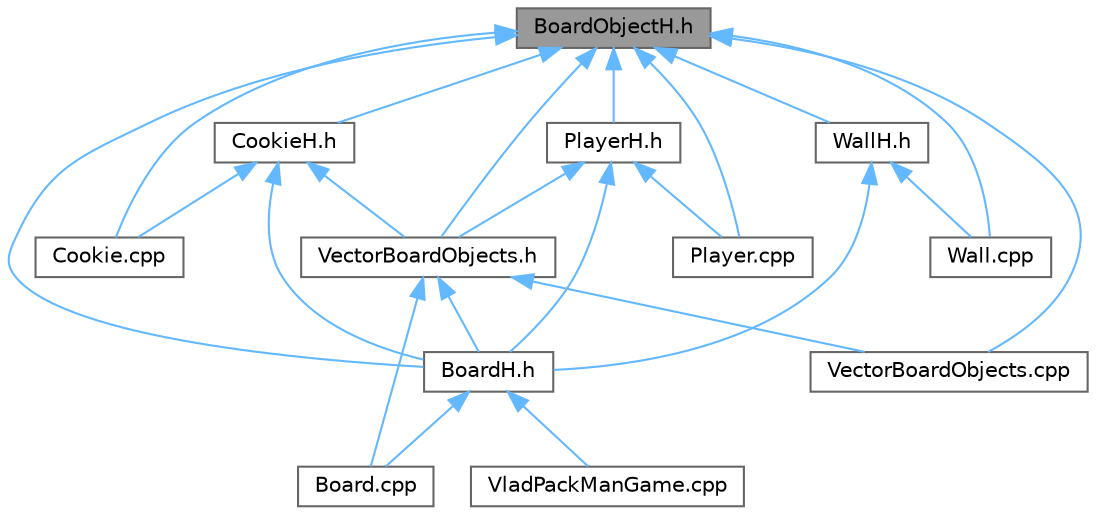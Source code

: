 digraph "BoardObjectH.h"
{
 // LATEX_PDF_SIZE
  bgcolor="transparent";
  edge [fontname=Helvetica,fontsize=10,labelfontname=Helvetica,labelfontsize=10];
  node [fontname=Helvetica,fontsize=10,shape=box,height=0.2,width=0.4];
  Node1 [label="BoardObjectH.h",height=0.2,width=0.4,color="gray40", fillcolor="grey60", style="filled", fontcolor="black",tooltip=" "];
  Node1 -> Node2 [dir="back",color="steelblue1",style="solid"];
  Node2 [label="BoardH.h",height=0.2,width=0.4,color="grey40", fillcolor="white", style="filled",URL="$_board_h_8h.html",tooltip=" "];
  Node2 -> Node3 [dir="back",color="steelblue1",style="solid"];
  Node3 [label="Board.cpp",height=0.2,width=0.4,color="grey40", fillcolor="white", style="filled",URL="$_board_8cpp.html",tooltip=" "];
  Node2 -> Node4 [dir="back",color="steelblue1",style="solid"];
  Node4 [label="VladPackManGame.cpp",height=0.2,width=0.4,color="grey40", fillcolor="white", style="filled",URL="$_vlad_pack_man_game_8cpp.html",tooltip=" "];
  Node1 -> Node5 [dir="back",color="steelblue1",style="solid"];
  Node5 [label="Cookie.cpp",height=0.2,width=0.4,color="grey40", fillcolor="white", style="filled",URL="$_cookie_8cpp.html",tooltip=" "];
  Node1 -> Node6 [dir="back",color="steelblue1",style="solid"];
  Node6 [label="CookieH.h",height=0.2,width=0.4,color="grey40", fillcolor="white", style="filled",URL="$_cookie_h_8h.html",tooltip=" "];
  Node6 -> Node2 [dir="back",color="steelblue1",style="solid"];
  Node6 -> Node5 [dir="back",color="steelblue1",style="solid"];
  Node6 -> Node7 [dir="back",color="steelblue1",style="solid"];
  Node7 [label="VectorBoardObjects.h",height=0.2,width=0.4,color="grey40", fillcolor="white", style="filled",URL="$_vector_board_objects_8h.html",tooltip=" "];
  Node7 -> Node3 [dir="back",color="steelblue1",style="solid"];
  Node7 -> Node2 [dir="back",color="steelblue1",style="solid"];
  Node7 -> Node8 [dir="back",color="steelblue1",style="solid"];
  Node8 [label="VectorBoardObjects.cpp",height=0.2,width=0.4,color="grey40", fillcolor="white", style="filled",URL="$_vector_board_objects_8cpp.html",tooltip=" "];
  Node1 -> Node9 [dir="back",color="steelblue1",style="solid"];
  Node9 [label="Player.cpp",height=0.2,width=0.4,color="grey40", fillcolor="white", style="filled",URL="$_player_8cpp.html",tooltip=" "];
  Node1 -> Node10 [dir="back",color="steelblue1",style="solid"];
  Node10 [label="PlayerH.h",height=0.2,width=0.4,color="grey40", fillcolor="white", style="filled",URL="$_player_h_8h.html",tooltip=" "];
  Node10 -> Node2 [dir="back",color="steelblue1",style="solid"];
  Node10 -> Node9 [dir="back",color="steelblue1",style="solid"];
  Node10 -> Node7 [dir="back",color="steelblue1",style="solid"];
  Node1 -> Node8 [dir="back",color="steelblue1",style="solid"];
  Node1 -> Node7 [dir="back",color="steelblue1",style="solid"];
  Node1 -> Node11 [dir="back",color="steelblue1",style="solid"];
  Node11 [label="Wall.cpp",height=0.2,width=0.4,color="grey40", fillcolor="white", style="filled",URL="$_wall_8cpp.html",tooltip=" "];
  Node1 -> Node12 [dir="back",color="steelblue1",style="solid"];
  Node12 [label="WallH.h",height=0.2,width=0.4,color="grey40", fillcolor="white", style="filled",URL="$_wall_h_8h.html",tooltip=" "];
  Node12 -> Node2 [dir="back",color="steelblue1",style="solid"];
  Node12 -> Node11 [dir="back",color="steelblue1",style="solid"];
}
